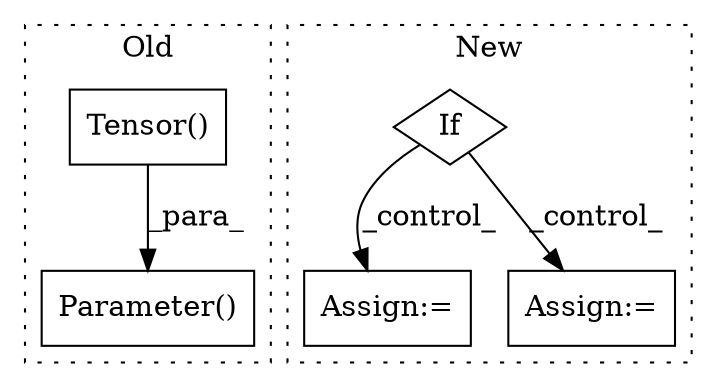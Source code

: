 digraph G {
subgraph cluster0 {
1 [label="Tensor()" a="75" s="2406,2425" l="10,1" shape="box"];
3 [label="Parameter()" a="75" s="2393,2426" l="13,1" shape="box"];
label = "Old";
style="dotted";
}
subgraph cluster1 {
2 [label="If" a="96" s="3245,3293" l="3,15" shape="diamond"];
4 [label="Assign:=" a="68" s="3482" l="3" shape="box"];
5 [label="Assign:=" a="68" s="3681" l="3" shape="box"];
label = "New";
style="dotted";
}
1 -> 3 [label="_para_"];
2 -> 5 [label="_control_"];
2 -> 4 [label="_control_"];
}
